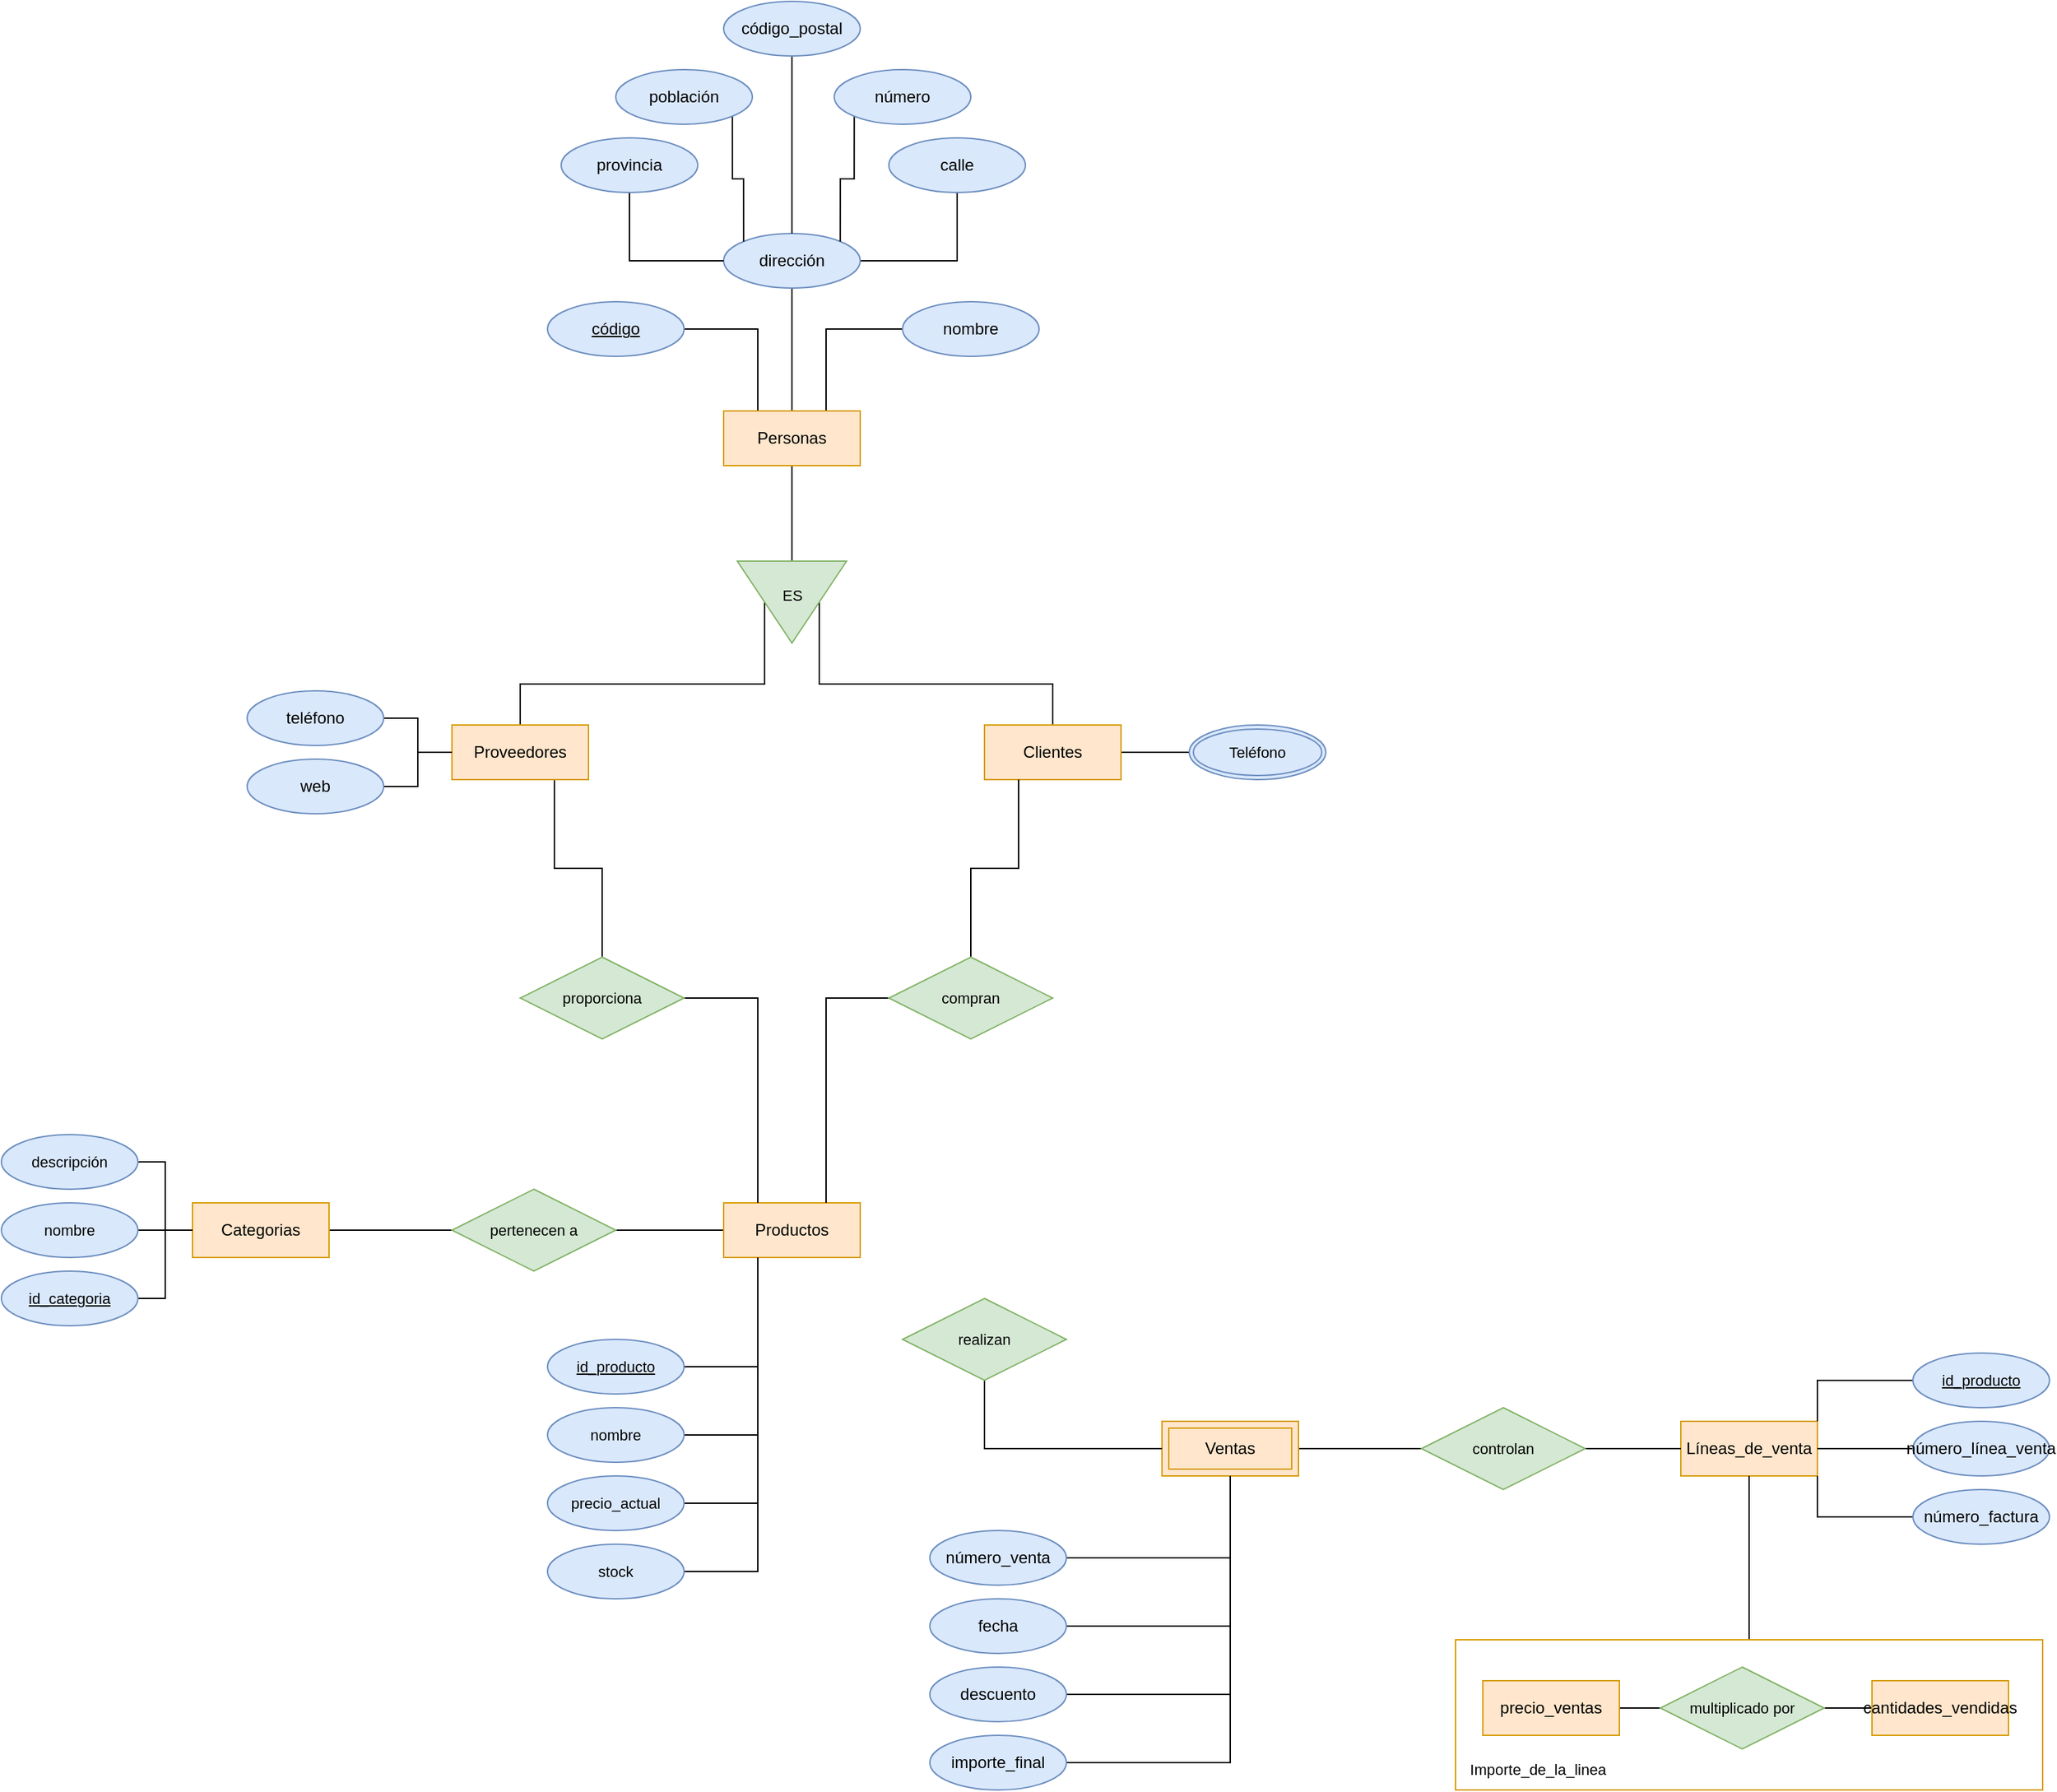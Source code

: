 <mxfile version="22.1.5" type="github">
  <diagram name="Página-1" id="aUQhiJRNW4-tM3lH27NO">
    <mxGraphModel dx="2738" dy="2447" grid="1" gridSize="10" guides="1" tooltips="1" connect="1" arrows="1" fold="1" page="1" pageScale="1" pageWidth="827" pageHeight="1169" math="0" shadow="0">
      <root>
        <mxCell id="0" />
        <mxCell id="1" parent="0" />
        <mxCell id="cgoTvjRIrxcL02AYCNGv-175" style="edgeStyle=orthogonalEdgeStyle;shape=connector;rounded=0;orthogonalLoop=1;jettySize=auto;html=1;exitX=0.5;exitY=0;exitDx=0;exitDy=0;entryX=0.5;entryY=1;entryDx=0;entryDy=0;labelBackgroundColor=default;strokeColor=default;align=center;verticalAlign=middle;fontFamily=Helvetica;fontSize=11;fontColor=default;endArrow=none;endFill=0;" edge="1" parent="1" source="cgoTvjRIrxcL02AYCNGv-2" target="cgoTvjRIrxcL02AYCNGv-173">
          <mxGeometry relative="1" as="geometry" />
        </mxCell>
        <mxCell id="cgoTvjRIrxcL02AYCNGv-201" style="edgeStyle=orthogonalEdgeStyle;shape=connector;rounded=0;orthogonalLoop=1;jettySize=auto;html=1;exitX=0.75;exitY=1;exitDx=0;exitDy=0;entryX=0.5;entryY=0;entryDx=0;entryDy=0;labelBackgroundColor=default;strokeColor=default;align=center;verticalAlign=middle;fontFamily=Helvetica;fontSize=11;fontColor=default;endArrow=none;endFill=0;" edge="1" parent="1" source="cgoTvjRIrxcL02AYCNGv-2" target="cgoTvjRIrxcL02AYCNGv-86">
          <mxGeometry relative="1" as="geometry" />
        </mxCell>
        <mxCell id="cgoTvjRIrxcL02AYCNGv-2" value="Proveedores" style="whiteSpace=wrap;html=1;align=center;fillColor=#ffe6cc;strokeColor=#d79b00;" vertex="1" parent="1">
          <mxGeometry x="-210" y="-170" width="100" height="40" as="geometry" />
        </mxCell>
        <mxCell id="cgoTvjRIrxcL02AYCNGv-194" style="edgeStyle=orthogonalEdgeStyle;shape=connector;rounded=0;orthogonalLoop=1;jettySize=auto;html=1;exitX=0;exitY=0.5;exitDx=0;exitDy=0;entryX=1;entryY=0.5;entryDx=0;entryDy=0;labelBackgroundColor=default;strokeColor=default;align=center;verticalAlign=middle;fontFamily=Helvetica;fontSize=11;fontColor=default;endArrow=none;endFill=0;" edge="1" parent="1" source="cgoTvjRIrxcL02AYCNGv-5" target="cgoTvjRIrxcL02AYCNGv-83">
          <mxGeometry relative="1" as="geometry" />
        </mxCell>
        <mxCell id="cgoTvjRIrxcL02AYCNGv-5" value="Productos" style="whiteSpace=wrap;html=1;align=center;fillColor=#ffe6cc;strokeColor=#d79b00;" vertex="1" parent="1">
          <mxGeometry x="-11" y="180" width="100" height="40" as="geometry" />
        </mxCell>
        <mxCell id="cgoTvjRIrxcL02AYCNGv-124" style="edgeStyle=orthogonalEdgeStyle;shape=connector;rounded=0;orthogonalLoop=1;jettySize=auto;html=1;exitX=1;exitY=0.5;exitDx=0;exitDy=0;entryX=0;entryY=0.5;entryDx=0;entryDy=0;labelBackgroundColor=default;strokeColor=default;align=center;verticalAlign=middle;fontFamily=Helvetica;fontSize=11;fontColor=default;endArrow=none;endFill=0;" edge="1" parent="1" source="cgoTvjRIrxcL02AYCNGv-6" target="cgoTvjRIrxcL02AYCNGv-123">
          <mxGeometry relative="1" as="geometry" />
        </mxCell>
        <mxCell id="cgoTvjRIrxcL02AYCNGv-6" value="Ventas" style="shape=ext;margin=3;double=1;whiteSpace=wrap;html=1;align=center;fillColor=#ffe6cc;strokeColor=#d79b00;" vertex="1" parent="1">
          <mxGeometry x="310" y="340" width="100" height="40" as="geometry" />
        </mxCell>
        <mxCell id="cgoTvjRIrxcL02AYCNGv-171" style="edgeStyle=orthogonalEdgeStyle;shape=connector;rounded=0;orthogonalLoop=1;jettySize=auto;html=1;exitX=1;exitY=0.5;exitDx=0;exitDy=0;entryX=0.25;entryY=0;entryDx=0;entryDy=0;labelBackgroundColor=default;strokeColor=default;align=center;verticalAlign=middle;fontFamily=Helvetica;fontSize=11;fontColor=default;endArrow=none;endFill=0;" edge="1" parent="1" source="cgoTvjRIrxcL02AYCNGv-8" target="cgoTvjRIrxcL02AYCNGv-161">
          <mxGeometry relative="1" as="geometry" />
        </mxCell>
        <mxCell id="cgoTvjRIrxcL02AYCNGv-8" value="código" style="ellipse;whiteSpace=wrap;html=1;align=center;fillColor=#dae8fc;strokeColor=#6c8ebf;fontStyle=4" vertex="1" parent="1">
          <mxGeometry x="-140" y="-480" width="100" height="40" as="geometry" />
        </mxCell>
        <mxCell id="cgoTvjRIrxcL02AYCNGv-172" style="edgeStyle=orthogonalEdgeStyle;shape=connector;rounded=0;orthogonalLoop=1;jettySize=auto;html=1;exitX=0;exitY=0.5;exitDx=0;exitDy=0;entryX=0.75;entryY=0;entryDx=0;entryDy=0;labelBackgroundColor=default;strokeColor=default;align=center;verticalAlign=middle;fontFamily=Helvetica;fontSize=11;fontColor=default;endArrow=none;endFill=0;" edge="1" parent="1" source="cgoTvjRIrxcL02AYCNGv-9" target="cgoTvjRIrxcL02AYCNGv-161">
          <mxGeometry relative="1" as="geometry" />
        </mxCell>
        <mxCell id="cgoTvjRIrxcL02AYCNGv-9" value="nombre" style="ellipse;whiteSpace=wrap;html=1;align=center;fillColor=#dae8fc;strokeColor=#6c8ebf;" vertex="1" parent="1">
          <mxGeometry x="120" y="-480" width="100" height="40" as="geometry" />
        </mxCell>
        <mxCell id="cgoTvjRIrxcL02AYCNGv-179" style="edgeStyle=orthogonalEdgeStyle;shape=connector;rounded=0;orthogonalLoop=1;jettySize=auto;html=1;exitX=1;exitY=0.5;exitDx=0;exitDy=0;entryX=0;entryY=0.5;entryDx=0;entryDy=0;labelBackgroundColor=default;strokeColor=default;align=center;verticalAlign=middle;fontFamily=Helvetica;fontSize=11;fontColor=default;endArrow=none;endFill=0;" edge="1" parent="1" source="cgoTvjRIrxcL02AYCNGv-10" target="cgoTvjRIrxcL02AYCNGv-2">
          <mxGeometry relative="1" as="geometry" />
        </mxCell>
        <mxCell id="cgoTvjRIrxcL02AYCNGv-10" value="teléfono" style="ellipse;whiteSpace=wrap;html=1;align=center;fillColor=#dae8fc;strokeColor=#6c8ebf;" vertex="1" parent="1">
          <mxGeometry x="-360" y="-195" width="100" height="40" as="geometry" />
        </mxCell>
        <mxCell id="cgoTvjRIrxcL02AYCNGv-169" style="edgeStyle=orthogonalEdgeStyle;shape=connector;rounded=0;orthogonalLoop=1;jettySize=auto;html=1;exitX=1;exitY=0.5;exitDx=0;exitDy=0;entryX=0.5;entryY=1;entryDx=0;entryDy=0;labelBackgroundColor=default;strokeColor=default;align=center;verticalAlign=middle;fontFamily=Helvetica;fontSize=11;fontColor=default;endArrow=none;endFill=0;" edge="1" parent="1" source="cgoTvjRIrxcL02AYCNGv-11" target="cgoTvjRIrxcL02AYCNGv-20">
          <mxGeometry relative="1" as="geometry" />
        </mxCell>
        <mxCell id="cgoTvjRIrxcL02AYCNGv-170" style="edgeStyle=orthogonalEdgeStyle;shape=connector;rounded=0;orthogonalLoop=1;jettySize=auto;html=1;exitX=0.5;exitY=1;exitDx=0;exitDy=0;entryX=0.5;entryY=0;entryDx=0;entryDy=0;labelBackgroundColor=default;strokeColor=default;align=center;verticalAlign=middle;fontFamily=Helvetica;fontSize=11;fontColor=default;endArrow=none;endFill=0;" edge="1" parent="1" source="cgoTvjRIrxcL02AYCNGv-11" target="cgoTvjRIrxcL02AYCNGv-161">
          <mxGeometry relative="1" as="geometry" />
        </mxCell>
        <mxCell id="cgoTvjRIrxcL02AYCNGv-11" value="dirección" style="ellipse;whiteSpace=wrap;html=1;align=center;fillColor=#dae8fc;strokeColor=#6c8ebf;" vertex="1" parent="1">
          <mxGeometry x="-11" y="-530" width="100" height="40" as="geometry" />
        </mxCell>
        <mxCell id="cgoTvjRIrxcL02AYCNGv-180" style="edgeStyle=orthogonalEdgeStyle;shape=connector;rounded=0;orthogonalLoop=1;jettySize=auto;html=1;exitX=1;exitY=0.5;exitDx=0;exitDy=0;entryX=0;entryY=0.5;entryDx=0;entryDy=0;labelBackgroundColor=default;strokeColor=default;align=center;verticalAlign=middle;fontFamily=Helvetica;fontSize=11;fontColor=default;endArrow=none;endFill=0;" edge="1" parent="1" source="cgoTvjRIrxcL02AYCNGv-12" target="cgoTvjRIrxcL02AYCNGv-2">
          <mxGeometry relative="1" as="geometry" />
        </mxCell>
        <mxCell id="cgoTvjRIrxcL02AYCNGv-12" value="web" style="ellipse;whiteSpace=wrap;html=1;align=center;fillColor=#dae8fc;strokeColor=#6c8ebf;" vertex="1" parent="1">
          <mxGeometry x="-360" y="-145" width="100" height="40" as="geometry" />
        </mxCell>
        <mxCell id="cgoTvjRIrxcL02AYCNGv-20" value="calle" style="ellipse;whiteSpace=wrap;html=1;align=center;fillColor=#dae8fc;strokeColor=#6c8ebf;" vertex="1" parent="1">
          <mxGeometry x="110" y="-600" width="100" height="40" as="geometry" />
        </mxCell>
        <mxCell id="cgoTvjRIrxcL02AYCNGv-166" style="edgeStyle=orthogonalEdgeStyle;shape=connector;rounded=0;orthogonalLoop=1;jettySize=auto;html=1;exitX=0;exitY=1;exitDx=0;exitDy=0;entryX=1;entryY=0;entryDx=0;entryDy=0;labelBackgroundColor=default;strokeColor=default;align=center;verticalAlign=middle;fontFamily=Helvetica;fontSize=11;fontColor=default;endArrow=none;endFill=0;" edge="1" parent="1" source="cgoTvjRIrxcL02AYCNGv-21" target="cgoTvjRIrxcL02AYCNGv-11">
          <mxGeometry relative="1" as="geometry" />
        </mxCell>
        <mxCell id="cgoTvjRIrxcL02AYCNGv-21" value="número" style="ellipse;whiteSpace=wrap;html=1;align=center;fillColor=#dae8fc;strokeColor=#6c8ebf;" vertex="1" parent="1">
          <mxGeometry x="70" y="-650" width="100" height="40" as="geometry" />
        </mxCell>
        <mxCell id="cgoTvjRIrxcL02AYCNGv-164" style="edgeStyle=orthogonalEdgeStyle;shape=connector;rounded=0;orthogonalLoop=1;jettySize=auto;html=1;exitX=0.5;exitY=1;exitDx=0;exitDy=0;entryX=0.5;entryY=0;entryDx=0;entryDy=0;labelBackgroundColor=default;strokeColor=default;align=center;verticalAlign=middle;fontFamily=Helvetica;fontSize=11;fontColor=default;endArrow=none;endFill=0;" edge="1" parent="1" source="cgoTvjRIrxcL02AYCNGv-22" target="cgoTvjRIrxcL02AYCNGv-11">
          <mxGeometry relative="1" as="geometry" />
        </mxCell>
        <mxCell id="cgoTvjRIrxcL02AYCNGv-22" value="código_postal" style="ellipse;whiteSpace=wrap;html=1;align=center;fillColor=#dae8fc;strokeColor=#6c8ebf;" vertex="1" parent="1">
          <mxGeometry x="-11" y="-700" width="100" height="40" as="geometry" />
        </mxCell>
        <mxCell id="cgoTvjRIrxcL02AYCNGv-165" style="edgeStyle=orthogonalEdgeStyle;shape=connector;rounded=0;orthogonalLoop=1;jettySize=auto;html=1;exitX=1;exitY=1;exitDx=0;exitDy=0;entryX=0;entryY=0;entryDx=0;entryDy=0;labelBackgroundColor=default;strokeColor=default;align=center;verticalAlign=middle;fontFamily=Helvetica;fontSize=11;fontColor=default;endArrow=none;endFill=0;" edge="1" parent="1" source="cgoTvjRIrxcL02AYCNGv-23" target="cgoTvjRIrxcL02AYCNGv-11">
          <mxGeometry relative="1" as="geometry" />
        </mxCell>
        <mxCell id="cgoTvjRIrxcL02AYCNGv-23" value="población" style="ellipse;whiteSpace=wrap;html=1;align=center;fillColor=#dae8fc;strokeColor=#6c8ebf;" vertex="1" parent="1">
          <mxGeometry x="-90" y="-650" width="100" height="40" as="geometry" />
        </mxCell>
        <mxCell id="cgoTvjRIrxcL02AYCNGv-168" style="edgeStyle=orthogonalEdgeStyle;shape=connector;rounded=0;orthogonalLoop=1;jettySize=auto;html=1;exitX=0.5;exitY=1;exitDx=0;exitDy=0;entryX=0;entryY=0.5;entryDx=0;entryDy=0;labelBackgroundColor=default;strokeColor=default;align=center;verticalAlign=middle;fontFamily=Helvetica;fontSize=11;fontColor=default;endArrow=none;endFill=0;" edge="1" parent="1" source="cgoTvjRIrxcL02AYCNGv-24" target="cgoTvjRIrxcL02AYCNGv-11">
          <mxGeometry relative="1" as="geometry" />
        </mxCell>
        <mxCell id="cgoTvjRIrxcL02AYCNGv-24" value="provincia" style="ellipse;whiteSpace=wrap;html=1;align=center;fillColor=#dae8fc;strokeColor=#6c8ebf;" vertex="1" parent="1">
          <mxGeometry x="-130" y="-600" width="100" height="40" as="geometry" />
        </mxCell>
        <mxCell id="cgoTvjRIrxcL02AYCNGv-177" style="edgeStyle=orthogonalEdgeStyle;shape=connector;rounded=0;orthogonalLoop=1;jettySize=auto;html=1;exitX=0.5;exitY=0;exitDx=0;exitDy=0;entryX=0.5;entryY=0;entryDx=0;entryDy=0;labelBackgroundColor=default;strokeColor=default;align=center;verticalAlign=middle;fontFamily=Helvetica;fontSize=11;fontColor=default;endArrow=none;endFill=0;" edge="1" parent="1" source="cgoTvjRIrxcL02AYCNGv-49" target="cgoTvjRIrxcL02AYCNGv-173">
          <mxGeometry relative="1" as="geometry" />
        </mxCell>
        <mxCell id="cgoTvjRIrxcL02AYCNGv-181" style="edgeStyle=orthogonalEdgeStyle;shape=connector;rounded=0;orthogonalLoop=1;jettySize=auto;html=1;exitX=1;exitY=0.5;exitDx=0;exitDy=0;entryX=0;entryY=0.5;entryDx=0;entryDy=0;labelBackgroundColor=default;strokeColor=default;align=center;verticalAlign=middle;fontFamily=Helvetica;fontSize=11;fontColor=default;endArrow=none;endFill=0;" edge="1" parent="1" source="cgoTvjRIrxcL02AYCNGv-49" target="cgoTvjRIrxcL02AYCNGv-70">
          <mxGeometry relative="1" as="geometry" />
        </mxCell>
        <mxCell id="cgoTvjRIrxcL02AYCNGv-49" value="Clientes" style="whiteSpace=wrap;html=1;align=center;fillColor=#ffe6cc;strokeColor=#d79b00;" vertex="1" parent="1">
          <mxGeometry x="180" y="-170" width="100" height="40" as="geometry" />
        </mxCell>
        <mxCell id="cgoTvjRIrxcL02AYCNGv-70" value="Teléfono" style="ellipse;shape=doubleEllipse;margin=3;whiteSpace=wrap;html=1;align=center;fontFamily=Helvetica;fontSize=11;fillColor=#dae8fc;strokeColor=#6c8ebf;" vertex="1" parent="1">
          <mxGeometry x="330" y="-170" width="100" height="40" as="geometry" />
        </mxCell>
        <mxCell id="cgoTvjRIrxcL02AYCNGv-195" style="edgeStyle=orthogonalEdgeStyle;shape=connector;rounded=0;orthogonalLoop=1;jettySize=auto;html=1;exitX=1;exitY=0.5;exitDx=0;exitDy=0;entryX=0;entryY=0.5;entryDx=0;entryDy=0;labelBackgroundColor=default;strokeColor=default;align=center;verticalAlign=middle;fontFamily=Helvetica;fontSize=11;fontColor=default;endArrow=none;endFill=0;" edge="1" parent="1" source="cgoTvjRIrxcL02AYCNGv-72" target="cgoTvjRIrxcL02AYCNGv-83">
          <mxGeometry relative="1" as="geometry" />
        </mxCell>
        <mxCell id="cgoTvjRIrxcL02AYCNGv-72" value="Categorias" style="whiteSpace=wrap;html=1;align=center;fillColor=#ffe6cc;strokeColor=#d79b00;" vertex="1" parent="1">
          <mxGeometry x="-400" y="180" width="100" height="40" as="geometry" />
        </mxCell>
        <mxCell id="cgoTvjRIrxcL02AYCNGv-189" style="edgeStyle=orthogonalEdgeStyle;shape=connector;rounded=0;orthogonalLoop=1;jettySize=auto;html=1;exitX=1;exitY=0.5;exitDx=0;exitDy=0;entryX=0.25;entryY=1;entryDx=0;entryDy=0;labelBackgroundColor=default;strokeColor=default;align=center;verticalAlign=middle;fontFamily=Helvetica;fontSize=11;fontColor=default;endArrow=none;endFill=0;" edge="1" parent="1" source="cgoTvjRIrxcL02AYCNGv-75" target="cgoTvjRIrxcL02AYCNGv-5">
          <mxGeometry relative="1" as="geometry" />
        </mxCell>
        <mxCell id="cgoTvjRIrxcL02AYCNGv-75" value="id_producto" style="ellipse;whiteSpace=wrap;html=1;align=center;fontFamily=Helvetica;fontSize=11;fillColor=#dae8fc;strokeColor=#6c8ebf;fontStyle=4" vertex="1" parent="1">
          <mxGeometry x="-140" y="280" width="100" height="40" as="geometry" />
        </mxCell>
        <mxCell id="cgoTvjRIrxcL02AYCNGv-191" style="edgeStyle=orthogonalEdgeStyle;shape=connector;rounded=0;orthogonalLoop=1;jettySize=auto;html=1;exitX=1;exitY=0.5;exitDx=0;exitDy=0;entryX=0.25;entryY=1;entryDx=0;entryDy=0;labelBackgroundColor=default;strokeColor=default;align=center;verticalAlign=middle;fontFamily=Helvetica;fontSize=11;fontColor=default;endArrow=none;endFill=0;" edge="1" parent="1" source="cgoTvjRIrxcL02AYCNGv-76" target="cgoTvjRIrxcL02AYCNGv-5">
          <mxGeometry relative="1" as="geometry" />
        </mxCell>
        <mxCell id="cgoTvjRIrxcL02AYCNGv-76" value="nombre" style="ellipse;whiteSpace=wrap;html=1;align=center;fontFamily=Helvetica;fontSize=11;fillColor=#dae8fc;strokeColor=#6c8ebf;" vertex="1" parent="1">
          <mxGeometry x="-140" y="330" width="100" height="40" as="geometry" />
        </mxCell>
        <mxCell id="cgoTvjRIrxcL02AYCNGv-193" style="edgeStyle=orthogonalEdgeStyle;shape=connector;rounded=0;orthogonalLoop=1;jettySize=auto;html=1;exitX=1;exitY=0.5;exitDx=0;exitDy=0;entryX=0.25;entryY=1;entryDx=0;entryDy=0;labelBackgroundColor=default;strokeColor=default;align=center;verticalAlign=middle;fontFamily=Helvetica;fontSize=11;fontColor=default;endArrow=none;endFill=0;" edge="1" parent="1" source="cgoTvjRIrxcL02AYCNGv-77" target="cgoTvjRIrxcL02AYCNGv-5">
          <mxGeometry relative="1" as="geometry" />
        </mxCell>
        <mxCell id="cgoTvjRIrxcL02AYCNGv-77" value="stock" style="ellipse;whiteSpace=wrap;html=1;align=center;fontFamily=Helvetica;fontSize=11;fillColor=#dae8fc;strokeColor=#6c8ebf;" vertex="1" parent="1">
          <mxGeometry x="-140" y="430" width="100" height="40" as="geometry" />
        </mxCell>
        <mxCell id="cgoTvjRIrxcL02AYCNGv-192" style="edgeStyle=orthogonalEdgeStyle;shape=connector;rounded=0;orthogonalLoop=1;jettySize=auto;html=1;exitX=1;exitY=0.5;exitDx=0;exitDy=0;entryX=0.25;entryY=1;entryDx=0;entryDy=0;labelBackgroundColor=default;strokeColor=default;align=center;verticalAlign=middle;fontFamily=Helvetica;fontSize=11;fontColor=default;endArrow=none;endFill=0;" edge="1" parent="1" source="cgoTvjRIrxcL02AYCNGv-78" target="cgoTvjRIrxcL02AYCNGv-5">
          <mxGeometry relative="1" as="geometry" />
        </mxCell>
        <mxCell id="cgoTvjRIrxcL02AYCNGv-78" value="precio_actual" style="ellipse;whiteSpace=wrap;html=1;align=center;fontFamily=Helvetica;fontSize=11;fillColor=#dae8fc;strokeColor=#6c8ebf;" vertex="1" parent="1">
          <mxGeometry x="-140" y="380" width="100" height="40" as="geometry" />
        </mxCell>
        <mxCell id="cgoTvjRIrxcL02AYCNGv-83" value="pertenecen a" style="shape=rhombus;perimeter=rhombusPerimeter;whiteSpace=wrap;html=1;align=center;fontFamily=Helvetica;fontSize=11;fillColor=#d5e8d4;strokeColor=#82b366;" vertex="1" parent="1">
          <mxGeometry x="-210" y="170" width="120" height="60" as="geometry" />
        </mxCell>
        <mxCell id="cgoTvjRIrxcL02AYCNGv-187" style="edgeStyle=orthogonalEdgeStyle;shape=connector;rounded=0;orthogonalLoop=1;jettySize=auto;html=1;exitX=1;exitY=0.5;exitDx=0;exitDy=0;entryX=0.25;entryY=0;entryDx=0;entryDy=0;labelBackgroundColor=default;strokeColor=default;align=center;verticalAlign=middle;fontFamily=Helvetica;fontSize=11;fontColor=default;endArrow=none;endFill=0;" edge="1" parent="1" source="cgoTvjRIrxcL02AYCNGv-86" target="cgoTvjRIrxcL02AYCNGv-5">
          <mxGeometry relative="1" as="geometry" />
        </mxCell>
        <mxCell id="cgoTvjRIrxcL02AYCNGv-86" value="proporciona" style="shape=rhombus;perimeter=rhombusPerimeter;whiteSpace=wrap;html=1;align=center;fontFamily=Helvetica;fontSize=11;fillColor=#d5e8d4;strokeColor=#82b366;" vertex="1" parent="1">
          <mxGeometry x="-160" width="120" height="60" as="geometry" />
        </mxCell>
        <mxCell id="cgoTvjRIrxcL02AYCNGv-200" style="edgeStyle=orthogonalEdgeStyle;shape=connector;rounded=0;orthogonalLoop=1;jettySize=auto;html=1;exitX=1;exitY=0.5;exitDx=0;exitDy=0;entryX=0;entryY=0.5;entryDx=0;entryDy=0;labelBackgroundColor=default;strokeColor=default;align=center;verticalAlign=middle;fontFamily=Helvetica;fontSize=11;fontColor=default;endArrow=none;endFill=0;" edge="1" parent="1" source="cgoTvjRIrxcL02AYCNGv-90" target="cgoTvjRIrxcL02AYCNGv-72">
          <mxGeometry relative="1" as="geometry" />
        </mxCell>
        <mxCell id="cgoTvjRIrxcL02AYCNGv-90" value="id_categoria" style="ellipse;whiteSpace=wrap;html=1;align=center;fontFamily=Helvetica;fontSize=11;fillColor=#dae8fc;strokeColor=#6c8ebf;fontStyle=4" vertex="1" parent="1">
          <mxGeometry x="-540" y="230" width="100" height="40" as="geometry" />
        </mxCell>
        <mxCell id="cgoTvjRIrxcL02AYCNGv-196" style="edgeStyle=orthogonalEdgeStyle;shape=connector;rounded=0;orthogonalLoop=1;jettySize=auto;html=1;exitX=1;exitY=0.5;exitDx=0;exitDy=0;entryX=0;entryY=0.5;entryDx=0;entryDy=0;labelBackgroundColor=default;strokeColor=default;align=center;verticalAlign=middle;fontFamily=Helvetica;fontSize=11;fontColor=default;endArrow=none;endFill=0;" edge="1" parent="1" source="cgoTvjRIrxcL02AYCNGv-91" target="cgoTvjRIrxcL02AYCNGv-72">
          <mxGeometry relative="1" as="geometry" />
        </mxCell>
        <mxCell id="cgoTvjRIrxcL02AYCNGv-91" value="nombre" style="ellipse;whiteSpace=wrap;html=1;align=center;fontFamily=Helvetica;fontSize=11;fillColor=#dae8fc;strokeColor=#6c8ebf;" vertex="1" parent="1">
          <mxGeometry x="-540" y="180" width="100" height="40" as="geometry" />
        </mxCell>
        <mxCell id="cgoTvjRIrxcL02AYCNGv-199" style="edgeStyle=orthogonalEdgeStyle;shape=connector;rounded=0;orthogonalLoop=1;jettySize=auto;html=1;exitX=1;exitY=0.5;exitDx=0;exitDy=0;entryX=0;entryY=0.5;entryDx=0;entryDy=0;labelBackgroundColor=default;strokeColor=default;align=center;verticalAlign=middle;fontFamily=Helvetica;fontSize=11;fontColor=default;endArrow=none;endFill=0;" edge="1" parent="1" source="cgoTvjRIrxcL02AYCNGv-92" target="cgoTvjRIrxcL02AYCNGv-72">
          <mxGeometry relative="1" as="geometry" />
        </mxCell>
        <mxCell id="cgoTvjRIrxcL02AYCNGv-92" value="descripción" style="ellipse;whiteSpace=wrap;html=1;align=center;fontFamily=Helvetica;fontSize=11;fillColor=#dae8fc;strokeColor=#6c8ebf;" vertex="1" parent="1">
          <mxGeometry x="-540" y="130" width="100" height="40" as="geometry" />
        </mxCell>
        <mxCell id="cgoTvjRIrxcL02AYCNGv-118" style="edgeStyle=orthogonalEdgeStyle;shape=connector;rounded=0;orthogonalLoop=1;jettySize=auto;html=1;exitX=0.5;exitY=1;exitDx=0;exitDy=0;entryX=0;entryY=0.5;entryDx=0;entryDy=0;labelBackgroundColor=default;strokeColor=default;align=center;verticalAlign=middle;fontFamily=Helvetica;fontSize=11;fontColor=default;endArrow=none;endFill=0;" edge="1" parent="1" source="cgoTvjRIrxcL02AYCNGv-112" target="cgoTvjRIrxcL02AYCNGv-6">
          <mxGeometry relative="1" as="geometry" />
        </mxCell>
        <mxCell id="cgoTvjRIrxcL02AYCNGv-112" value="realizan" style="shape=rhombus;perimeter=rhombusPerimeter;whiteSpace=wrap;html=1;align=center;fontFamily=Helvetica;fontSize=11;fillColor=#d5e8d4;strokeColor=#82b366;" vertex="1" parent="1">
          <mxGeometry x="120" y="250" width="120" height="60" as="geometry" />
        </mxCell>
        <mxCell id="cgoTvjRIrxcL02AYCNGv-188" style="edgeStyle=orthogonalEdgeStyle;shape=connector;rounded=0;orthogonalLoop=1;jettySize=auto;html=1;exitX=0;exitY=0.5;exitDx=0;exitDy=0;entryX=0.75;entryY=0;entryDx=0;entryDy=0;labelBackgroundColor=default;strokeColor=default;align=center;verticalAlign=middle;fontFamily=Helvetica;fontSize=11;fontColor=default;endArrow=none;endFill=0;" edge="1" parent="1" source="cgoTvjRIrxcL02AYCNGv-103" target="cgoTvjRIrxcL02AYCNGv-5">
          <mxGeometry relative="1" as="geometry" />
        </mxCell>
        <mxCell id="cgoTvjRIrxcL02AYCNGv-202" style="edgeStyle=orthogonalEdgeStyle;shape=connector;rounded=0;orthogonalLoop=1;jettySize=auto;html=1;exitX=0.5;exitY=0;exitDx=0;exitDy=0;entryX=0.25;entryY=1;entryDx=0;entryDy=0;labelBackgroundColor=default;strokeColor=default;align=center;verticalAlign=middle;fontFamily=Helvetica;fontSize=11;fontColor=default;endArrow=none;endFill=0;" edge="1" parent="1" source="cgoTvjRIrxcL02AYCNGv-103" target="cgoTvjRIrxcL02AYCNGv-49">
          <mxGeometry relative="1" as="geometry" />
        </mxCell>
        <mxCell id="cgoTvjRIrxcL02AYCNGv-103" value="compran" style="shape=rhombus;perimeter=rhombusPerimeter;whiteSpace=wrap;html=1;align=center;fontFamily=Helvetica;fontSize=11;fillColor=#d5e8d4;strokeColor=#82b366;" vertex="1" parent="1">
          <mxGeometry x="110" width="120" height="60" as="geometry" />
        </mxCell>
        <mxCell id="cgoTvjRIrxcL02AYCNGv-119" value="Líneas_de_venta" style="whiteSpace=wrap;html=1;align=center;fillColor=#ffe6cc;strokeColor=#d79b00;" vertex="1" parent="1">
          <mxGeometry x="690" y="340" width="100" height="40" as="geometry" />
        </mxCell>
        <mxCell id="cgoTvjRIrxcL02AYCNGv-125" style="edgeStyle=orthogonalEdgeStyle;shape=connector;rounded=0;orthogonalLoop=1;jettySize=auto;html=1;exitX=1;exitY=0.5;exitDx=0;exitDy=0;entryX=0;entryY=0.5;entryDx=0;entryDy=0;labelBackgroundColor=default;strokeColor=default;align=center;verticalAlign=middle;fontFamily=Helvetica;fontSize=11;fontColor=default;endArrow=none;endFill=0;" edge="1" parent="1" source="cgoTvjRIrxcL02AYCNGv-123" target="cgoTvjRIrxcL02AYCNGv-119">
          <mxGeometry relative="1" as="geometry" />
        </mxCell>
        <mxCell id="cgoTvjRIrxcL02AYCNGv-123" value="controlan" style="shape=rhombus;perimeter=rhombusPerimeter;whiteSpace=wrap;html=1;align=center;fontFamily=Helvetica;fontSize=11;fillColor=#d5e8d4;strokeColor=#82b366;" vertex="1" parent="1">
          <mxGeometry x="500" y="330" width="120" height="60" as="geometry" />
        </mxCell>
        <mxCell id="cgoTvjRIrxcL02AYCNGv-141" style="edgeStyle=orthogonalEdgeStyle;shape=connector;rounded=0;orthogonalLoop=1;jettySize=auto;html=1;exitX=1;exitY=0.5;exitDx=0;exitDy=0;entryX=0.5;entryY=1;entryDx=0;entryDy=0;labelBackgroundColor=default;strokeColor=default;align=center;verticalAlign=middle;fontFamily=Helvetica;fontSize=11;fontColor=default;endArrow=none;endFill=0;" edge="1" parent="1" source="cgoTvjRIrxcL02AYCNGv-127" target="cgoTvjRIrxcL02AYCNGv-6">
          <mxGeometry relative="1" as="geometry" />
        </mxCell>
        <mxCell id="cgoTvjRIrxcL02AYCNGv-127" value="fecha" style="ellipse;whiteSpace=wrap;html=1;align=center;fillColor=#dae8fc;strokeColor=#6c8ebf;" vertex="1" parent="1">
          <mxGeometry x="140" y="470" width="100" height="40" as="geometry" />
        </mxCell>
        <mxCell id="cgoTvjRIrxcL02AYCNGv-140" style="edgeStyle=orthogonalEdgeStyle;shape=connector;rounded=0;orthogonalLoop=1;jettySize=auto;html=1;exitX=1;exitY=0.5;exitDx=0;exitDy=0;entryX=0.5;entryY=1;entryDx=0;entryDy=0;labelBackgroundColor=default;strokeColor=default;align=center;verticalAlign=middle;fontFamily=Helvetica;fontSize=11;fontColor=default;endArrow=none;endFill=0;" edge="1" parent="1" source="cgoTvjRIrxcL02AYCNGv-128" target="cgoTvjRIrxcL02AYCNGv-6">
          <mxGeometry relative="1" as="geometry" />
        </mxCell>
        <mxCell id="cgoTvjRIrxcL02AYCNGv-128" value="importe_final" style="ellipse;whiteSpace=wrap;html=1;align=center;fillColor=#dae8fc;strokeColor=#6c8ebf;" vertex="1" parent="1">
          <mxGeometry x="140" y="570" width="100" height="40" as="geometry" />
        </mxCell>
        <mxCell id="cgoTvjRIrxcL02AYCNGv-137" style="edgeStyle=orthogonalEdgeStyle;shape=connector;rounded=0;orthogonalLoop=1;jettySize=auto;html=1;exitX=1;exitY=0.5;exitDx=0;exitDy=0;entryX=0.5;entryY=1;entryDx=0;entryDy=0;labelBackgroundColor=default;strokeColor=default;align=center;verticalAlign=middle;fontFamily=Helvetica;fontSize=11;fontColor=default;endArrow=none;endFill=0;" edge="1" parent="1" source="cgoTvjRIrxcL02AYCNGv-129" target="cgoTvjRIrxcL02AYCNGv-6">
          <mxGeometry relative="1" as="geometry" />
        </mxCell>
        <mxCell id="cgoTvjRIrxcL02AYCNGv-129" value="número_venta" style="ellipse;whiteSpace=wrap;html=1;align=center;fillColor=#dae8fc;strokeColor=#6c8ebf;" vertex="1" parent="1">
          <mxGeometry x="140" y="420" width="100" height="40" as="geometry" />
        </mxCell>
        <mxCell id="cgoTvjRIrxcL02AYCNGv-139" style="edgeStyle=orthogonalEdgeStyle;shape=connector;rounded=0;orthogonalLoop=1;jettySize=auto;html=1;exitX=1;exitY=0.5;exitDx=0;exitDy=0;entryX=0.5;entryY=1;entryDx=0;entryDy=0;labelBackgroundColor=default;strokeColor=default;align=center;verticalAlign=middle;fontFamily=Helvetica;fontSize=11;fontColor=default;endArrow=none;endFill=0;" edge="1" parent="1" source="cgoTvjRIrxcL02AYCNGv-130" target="cgoTvjRIrxcL02AYCNGv-6">
          <mxGeometry relative="1" as="geometry" />
        </mxCell>
        <mxCell id="cgoTvjRIrxcL02AYCNGv-130" value="descuento" style="ellipse;whiteSpace=wrap;html=1;align=center;fillColor=#dae8fc;strokeColor=#6c8ebf;" vertex="1" parent="1">
          <mxGeometry x="140" y="520" width="100" height="40" as="geometry" />
        </mxCell>
        <mxCell id="cgoTvjRIrxcL02AYCNGv-158" style="edgeStyle=orthogonalEdgeStyle;shape=connector;rounded=0;orthogonalLoop=1;jettySize=auto;html=1;exitX=0;exitY=0.5;exitDx=0;exitDy=0;entryX=1;entryY=0.5;entryDx=0;entryDy=0;labelBackgroundColor=default;strokeColor=default;align=center;verticalAlign=middle;fontFamily=Helvetica;fontSize=11;fontColor=default;endArrow=none;endFill=0;" edge="1" parent="1" source="cgoTvjRIrxcL02AYCNGv-144" target="cgoTvjRIrxcL02AYCNGv-119">
          <mxGeometry relative="1" as="geometry" />
        </mxCell>
        <mxCell id="cgoTvjRIrxcL02AYCNGv-144" value="número_línea_venta" style="ellipse;whiteSpace=wrap;html=1;align=center;fillColor=#dae8fc;strokeColor=#6c8ebf;" vertex="1" parent="1">
          <mxGeometry x="860" y="340" width="100" height="40" as="geometry" />
        </mxCell>
        <mxCell id="cgoTvjRIrxcL02AYCNGv-160" style="edgeStyle=orthogonalEdgeStyle;shape=connector;rounded=0;orthogonalLoop=1;jettySize=auto;html=1;exitX=0;exitY=0.5;exitDx=0;exitDy=0;entryX=1;entryY=1;entryDx=0;entryDy=0;labelBackgroundColor=default;strokeColor=default;align=center;verticalAlign=middle;fontFamily=Helvetica;fontSize=11;fontColor=default;endArrow=none;endFill=0;" edge="1" parent="1" source="cgoTvjRIrxcL02AYCNGv-145" target="cgoTvjRIrxcL02AYCNGv-119">
          <mxGeometry relative="1" as="geometry" />
        </mxCell>
        <mxCell id="cgoTvjRIrxcL02AYCNGv-145" value="número_factura" style="ellipse;whiteSpace=wrap;html=1;align=center;fillColor=#dae8fc;strokeColor=#6c8ebf;" vertex="1" parent="1">
          <mxGeometry x="860" y="390" width="100" height="40" as="geometry" />
        </mxCell>
        <mxCell id="cgoTvjRIrxcL02AYCNGv-152" style="edgeStyle=orthogonalEdgeStyle;shape=connector;rounded=0;orthogonalLoop=1;jettySize=auto;html=1;exitX=1;exitY=0.5;exitDx=0;exitDy=0;entryX=0;entryY=0.5;entryDx=0;entryDy=0;labelBackgroundColor=default;strokeColor=default;align=center;verticalAlign=middle;fontFamily=Helvetica;fontSize=11;fontColor=default;endArrow=none;endFill=0;" edge="1" parent="1" source="cgoTvjRIrxcL02AYCNGv-149" target="cgoTvjRIrxcL02AYCNGv-151">
          <mxGeometry relative="1" as="geometry" />
        </mxCell>
        <mxCell id="cgoTvjRIrxcL02AYCNGv-149" value="precio_ventas" style="whiteSpace=wrap;html=1;align=center;fillColor=#ffe6cc;strokeColor=#d79b00;" vertex="1" parent="1">
          <mxGeometry x="545" y="530" width="100" height="40" as="geometry" />
        </mxCell>
        <mxCell id="cgoTvjRIrxcL02AYCNGv-153" style="edgeStyle=orthogonalEdgeStyle;shape=connector;rounded=0;orthogonalLoop=1;jettySize=auto;html=1;exitX=0;exitY=0.5;exitDx=0;exitDy=0;entryX=1;entryY=0.5;entryDx=0;entryDy=0;labelBackgroundColor=default;strokeColor=default;align=center;verticalAlign=middle;fontFamily=Helvetica;fontSize=11;fontColor=default;endArrow=none;endFill=0;" edge="1" parent="1" source="cgoTvjRIrxcL02AYCNGv-150" target="cgoTvjRIrxcL02AYCNGv-151">
          <mxGeometry relative="1" as="geometry" />
        </mxCell>
        <mxCell id="cgoTvjRIrxcL02AYCNGv-150" value="cantidades_vendidas" style="whiteSpace=wrap;html=1;align=center;fillColor=#ffe6cc;strokeColor=#d79b00;" vertex="1" parent="1">
          <mxGeometry x="830" y="530" width="100" height="40" as="geometry" />
        </mxCell>
        <mxCell id="cgoTvjRIrxcL02AYCNGv-151" value="multiplicado por" style="shape=rhombus;perimeter=rhombusPerimeter;whiteSpace=wrap;html=1;align=center;fontFamily=Helvetica;fontSize=11;fillColor=#d5e8d4;strokeColor=#82b366;" vertex="1" parent="1">
          <mxGeometry x="675" y="520" width="120" height="60" as="geometry" />
        </mxCell>
        <mxCell id="cgoTvjRIrxcL02AYCNGv-155" style="edgeStyle=orthogonalEdgeStyle;shape=connector;rounded=0;orthogonalLoop=1;jettySize=auto;html=1;exitX=0.5;exitY=0;exitDx=0;exitDy=0;entryX=0.5;entryY=1;entryDx=0;entryDy=0;labelBackgroundColor=default;strokeColor=default;align=center;verticalAlign=middle;fontFamily=Helvetica;fontSize=11;fontColor=default;endArrow=none;endFill=0;" edge="1" parent="1" source="cgoTvjRIrxcL02AYCNGv-154" target="cgoTvjRIrxcL02AYCNGv-119">
          <mxGeometry relative="1" as="geometry" />
        </mxCell>
        <mxCell id="cgoTvjRIrxcL02AYCNGv-154" value="" style="rounded=0;whiteSpace=wrap;html=1;fontFamily=Helvetica;fontSize=11;fillColor=none;strokeColor=#d79b00;" vertex="1" parent="1">
          <mxGeometry x="525" y="500" width="430" height="110" as="geometry" />
        </mxCell>
        <mxCell id="cgoTvjRIrxcL02AYCNGv-156" value="Importe_de_la_linea" style="text;html=1;align=center;verticalAlign=middle;resizable=0;points=[];autosize=1;strokeColor=none;fillColor=none;fontSize=11;fontFamily=Helvetica;fontColor=default;" vertex="1" parent="1">
          <mxGeometry x="525" y="580" width="120" height="30" as="geometry" />
        </mxCell>
        <mxCell id="cgoTvjRIrxcL02AYCNGv-159" style="edgeStyle=orthogonalEdgeStyle;shape=connector;rounded=0;orthogonalLoop=1;jettySize=auto;html=1;exitX=0;exitY=0.5;exitDx=0;exitDy=0;entryX=1;entryY=0;entryDx=0;entryDy=0;labelBackgroundColor=default;strokeColor=default;align=center;verticalAlign=middle;fontFamily=Helvetica;fontSize=11;fontColor=default;endArrow=none;endFill=0;" edge="1" parent="1" source="cgoTvjRIrxcL02AYCNGv-157" target="cgoTvjRIrxcL02AYCNGv-119">
          <mxGeometry relative="1" as="geometry" />
        </mxCell>
        <mxCell id="cgoTvjRIrxcL02AYCNGv-157" value="id_producto" style="ellipse;whiteSpace=wrap;html=1;align=center;fontFamily=Helvetica;fontSize=11;fillColor=#dae8fc;strokeColor=#6c8ebf;fontStyle=4" vertex="1" parent="1">
          <mxGeometry x="860" y="290" width="100" height="40" as="geometry" />
        </mxCell>
        <mxCell id="cgoTvjRIrxcL02AYCNGv-178" style="edgeStyle=orthogonalEdgeStyle;shape=connector;rounded=0;orthogonalLoop=1;jettySize=auto;html=1;exitX=0.5;exitY=1;exitDx=0;exitDy=0;entryX=0;entryY=0.5;entryDx=0;entryDy=0;labelBackgroundColor=default;strokeColor=default;align=center;verticalAlign=middle;fontFamily=Helvetica;fontSize=11;fontColor=default;endArrow=none;endFill=0;" edge="1" parent="1" source="cgoTvjRIrxcL02AYCNGv-161" target="cgoTvjRIrxcL02AYCNGv-173">
          <mxGeometry relative="1" as="geometry" />
        </mxCell>
        <mxCell id="cgoTvjRIrxcL02AYCNGv-161" value="Personas" style="whiteSpace=wrap;html=1;align=center;fillColor=#ffe6cc;strokeColor=#d79b00;" vertex="1" parent="1">
          <mxGeometry x="-11" y="-400" width="100" height="40" as="geometry" />
        </mxCell>
        <mxCell id="cgoTvjRIrxcL02AYCNGv-173" value="" style="triangle;whiteSpace=wrap;html=1;fontFamily=Helvetica;fontSize=11;rotation=90;fillColor=#d5e8d4;strokeColor=#82b366;" vertex="1" parent="1">
          <mxGeometry x="9" y="-300" width="60" height="80" as="geometry" />
        </mxCell>
        <mxCell id="cgoTvjRIrxcL02AYCNGv-174" value="ES" style="text;html=1;align=center;verticalAlign=middle;resizable=0;points=[];autosize=1;strokeColor=none;fillColor=none;fontSize=11;fontFamily=Helvetica;fontColor=default;" vertex="1" parent="1">
          <mxGeometry x="19" y="-280" width="40" height="30" as="geometry" />
        </mxCell>
      </root>
    </mxGraphModel>
  </diagram>
</mxfile>
